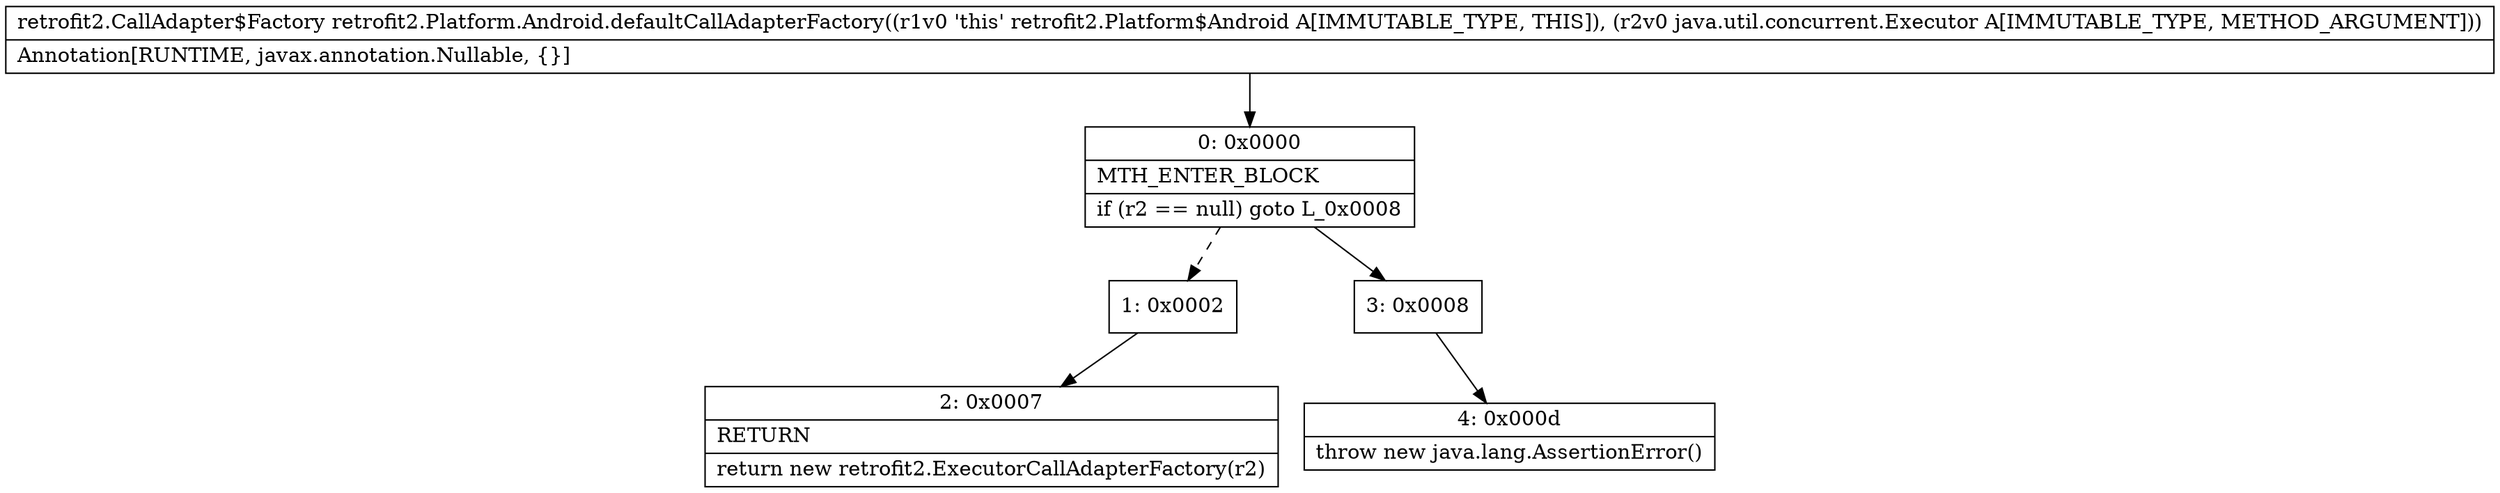 digraph "CFG forretrofit2.Platform.Android.defaultCallAdapterFactory(Ljava\/util\/concurrent\/Executor;)Lretrofit2\/CallAdapter$Factory;" {
Node_0 [shape=record,label="{0\:\ 0x0000|MTH_ENTER_BLOCK\l|if (r2 == null) goto L_0x0008\l}"];
Node_1 [shape=record,label="{1\:\ 0x0002}"];
Node_2 [shape=record,label="{2\:\ 0x0007|RETURN\l|return new retrofit2.ExecutorCallAdapterFactory(r2)\l}"];
Node_3 [shape=record,label="{3\:\ 0x0008}"];
Node_4 [shape=record,label="{4\:\ 0x000d|throw new java.lang.AssertionError()\l}"];
MethodNode[shape=record,label="{retrofit2.CallAdapter$Factory retrofit2.Platform.Android.defaultCallAdapterFactory((r1v0 'this' retrofit2.Platform$Android A[IMMUTABLE_TYPE, THIS]), (r2v0 java.util.concurrent.Executor A[IMMUTABLE_TYPE, METHOD_ARGUMENT]))  | Annotation[RUNTIME, javax.annotation.Nullable, \{\}]\l}"];
MethodNode -> Node_0;
Node_0 -> Node_1[style=dashed];
Node_0 -> Node_3;
Node_1 -> Node_2;
Node_3 -> Node_4;
}


